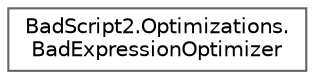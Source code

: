 digraph "Graphical Class Hierarchy"
{
 // LATEX_PDF_SIZE
  bgcolor="transparent";
  edge [fontname=Helvetica,fontsize=10,labelfontname=Helvetica,labelfontsize=10];
  node [fontname=Helvetica,fontsize=10,shape=box,height=0.2,width=0.4];
  rankdir="LR";
  Node0 [id="Node000000",label="BadScript2.Optimizations.\lBadExpressionOptimizer",height=0.2,width=0.4,color="grey40", fillcolor="white", style="filled",URL="$class_bad_script2_1_1_optimizations_1_1_bad_expression_optimizer.html",tooltip="Implements a simple constant folding optimization."];
}
